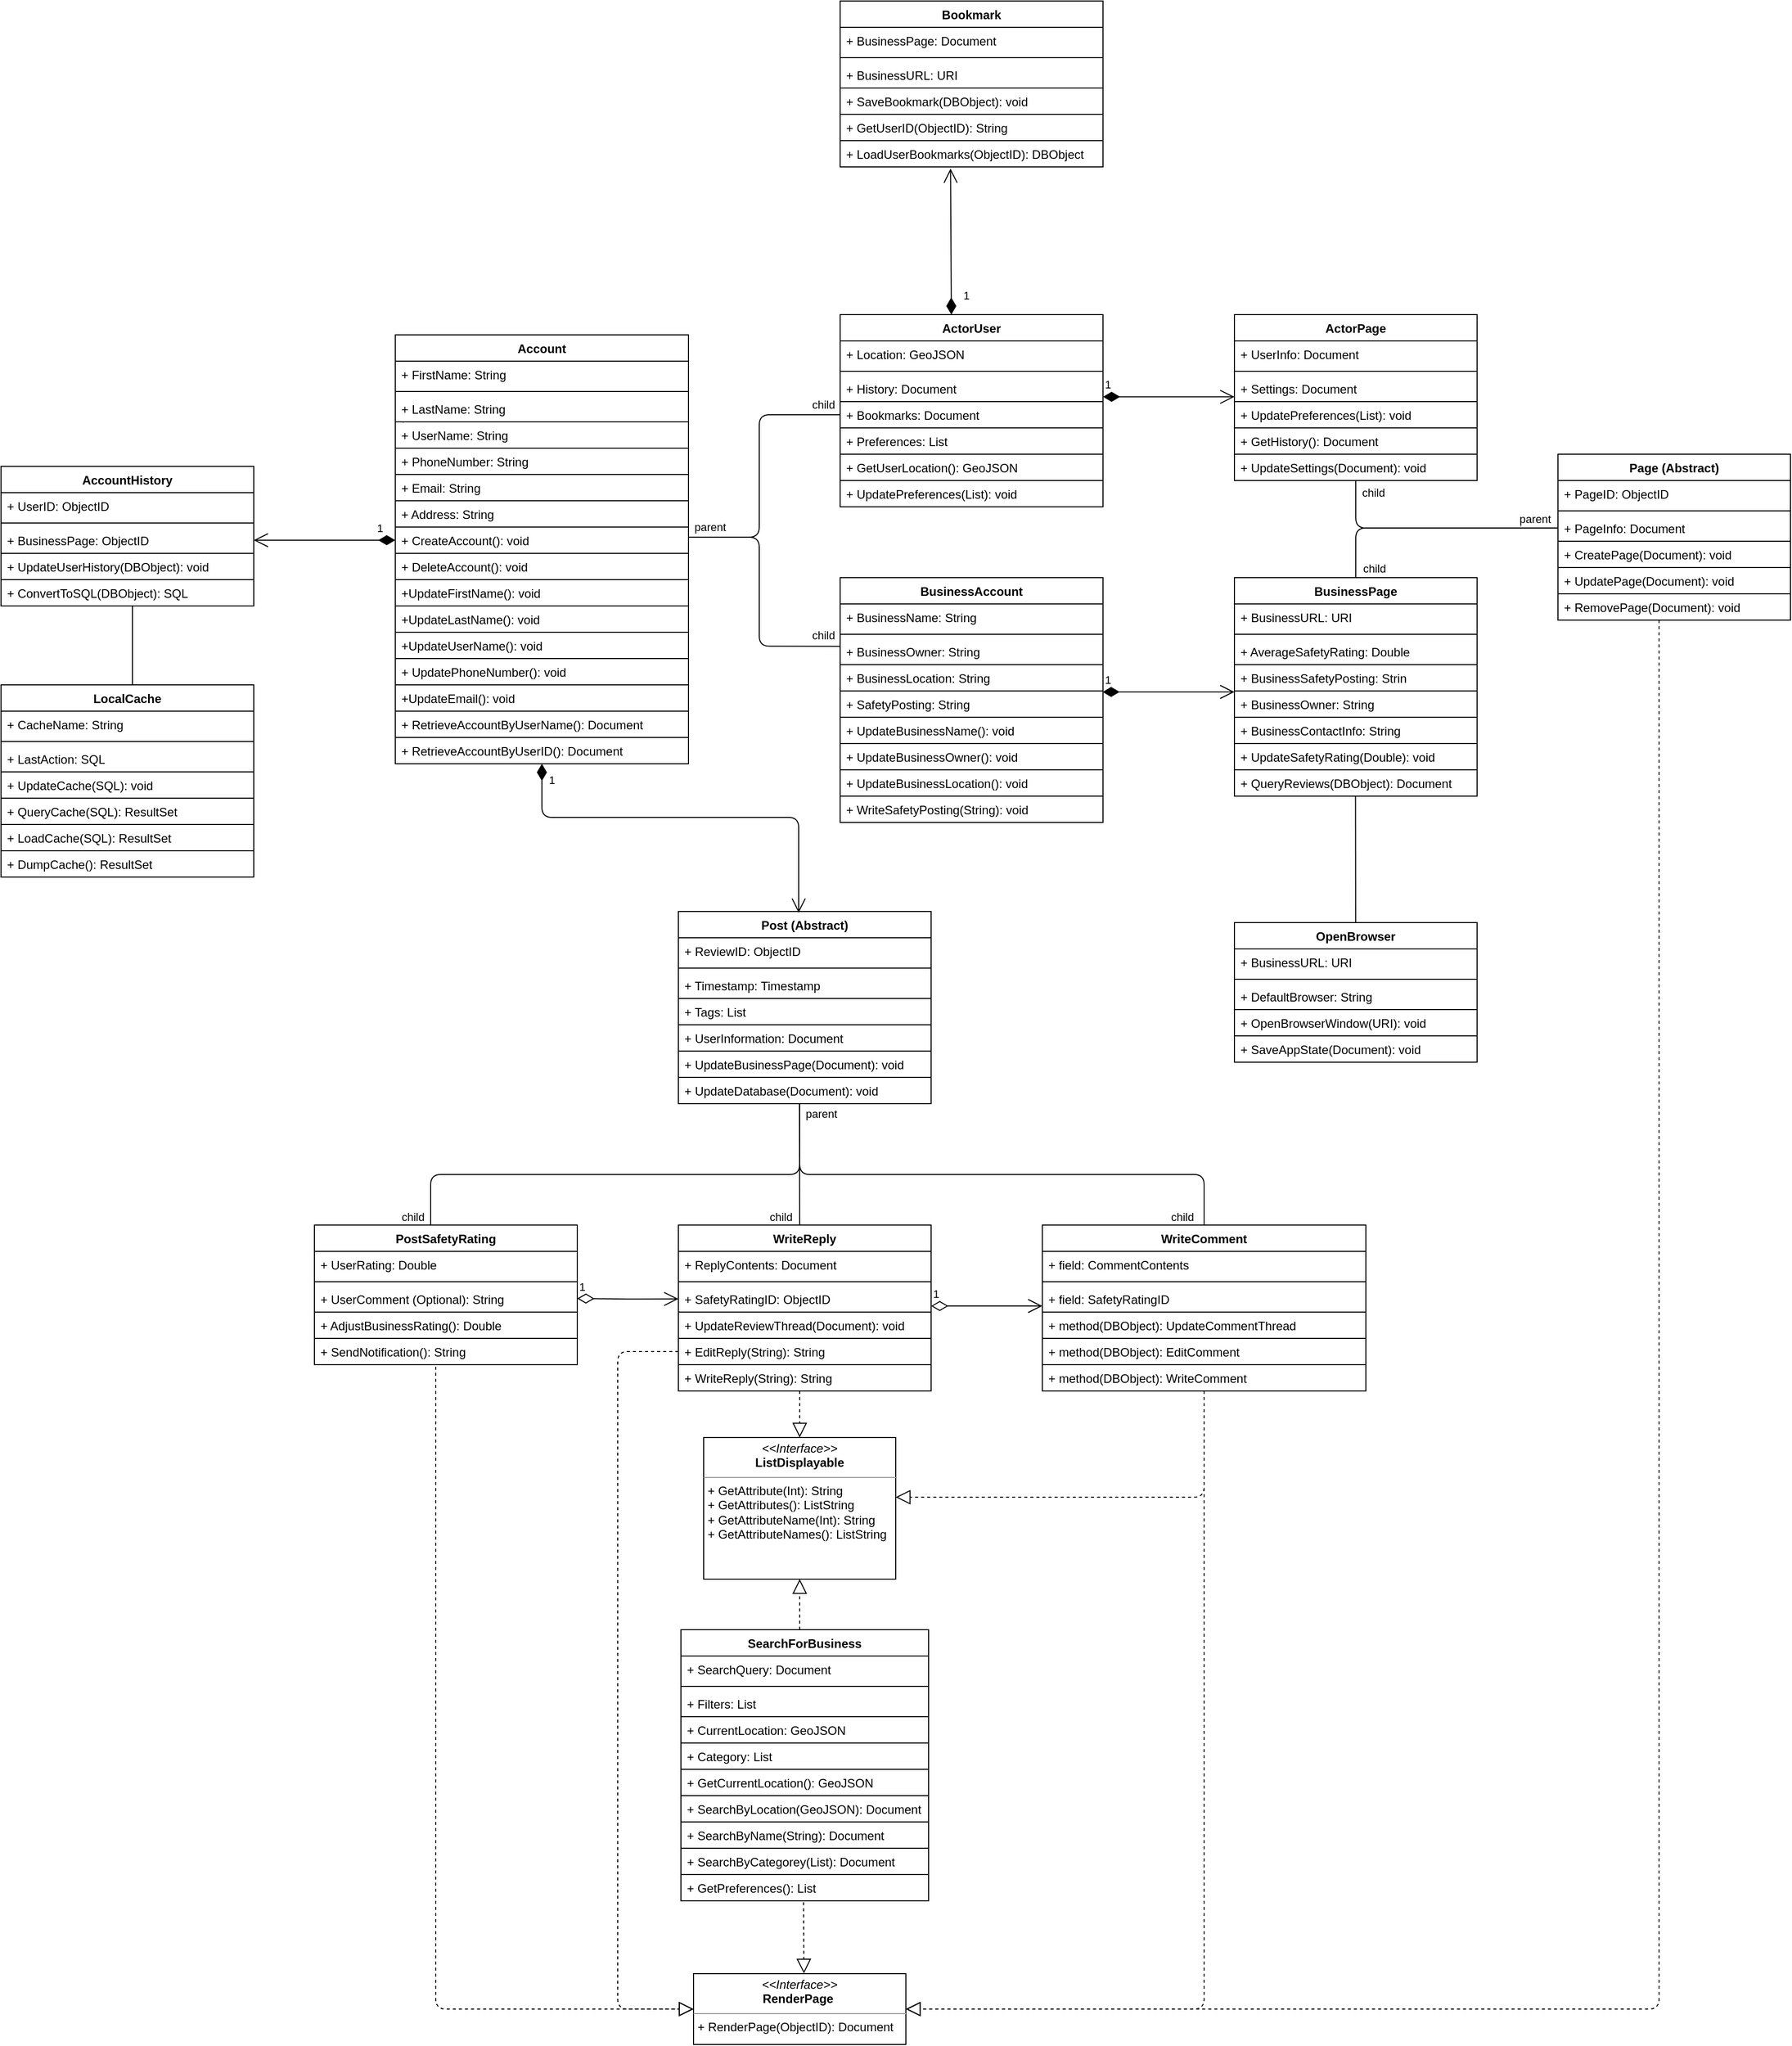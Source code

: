 <mxfile version="14.4.4" type="device"><diagram name="Page-1" id="e7e014a7-5840-1c2e-5031-d8a46d1fe8dd"><mxGraphModel dx="4671" dy="2614" grid="1" gridSize="10" guides="1" tooltips="1" connect="1" arrows="1" fold="1" page="1" pageScale="1" pageWidth="1169" pageHeight="826" background="#ffffff" math="0" shadow="0"><root><mxCell id="0"/><mxCell id="1" parent="0"/><mxCell id="IRbyzvM8bYSB6mKmTniF-1" value="Account" style="swimlane;fontStyle=1;align=center;verticalAlign=top;childLayout=stackLayout;horizontal=1;startSize=26;horizontalStack=0;resizeParent=1;resizeParentMax=0;resizeLast=0;collapsible=1;marginBottom=0;" vertex="1" parent="1"><mxGeometry x="680" y="559" width="290" height="424" as="geometry"/></mxCell><mxCell id="IRbyzvM8bYSB6mKmTniF-2" value="+ FirstName: String " style="text;strokeColor=none;fillColor=none;align=left;verticalAlign=top;spacingLeft=4;spacingRight=4;overflow=hidden;rotatable=0;points=[[0,0.5],[1,0.5]];portConstraint=eastwest;" vertex="1" parent="IRbyzvM8bYSB6mKmTniF-1"><mxGeometry y="26" width="290" height="26" as="geometry"/></mxCell><mxCell id="IRbyzvM8bYSB6mKmTniF-3" value="" style="line;strokeWidth=1;fillColor=none;align=left;verticalAlign=middle;spacingTop=-1;spacingLeft=3;spacingRight=3;rotatable=0;labelPosition=right;points=[];portConstraint=eastwest;" vertex="1" parent="IRbyzvM8bYSB6mKmTniF-1"><mxGeometry y="52" width="290" height="8" as="geometry"/></mxCell><mxCell id="IRbyzvM8bYSB6mKmTniF-4" value="+ LastName: String&#10;: " style="text;strokeColor=none;fillColor=none;align=left;verticalAlign=top;spacingLeft=4;spacingRight=4;overflow=hidden;rotatable=0;points=[[0,0.5],[1,0.5]];portConstraint=eastwest;" vertex="1" parent="IRbyzvM8bYSB6mKmTniF-1"><mxGeometry y="60" width="290" height="26" as="geometry"/></mxCell><mxCell id="IRbyzvM8bYSB6mKmTniF-5" value="+ UserName: String " style="text;align=left;verticalAlign=top;spacingLeft=4;spacingRight=4;overflow=hidden;rotatable=0;points=[[0,0.5],[1,0.5]];portConstraint=eastwest;strokeColor=#000000;" vertex="1" parent="IRbyzvM8bYSB6mKmTniF-1"><mxGeometry y="86" width="290" height="26" as="geometry"/></mxCell><mxCell id="IRbyzvM8bYSB6mKmTniF-6" value="+ PhoneNumber: String " style="text;fillColor=none;align=left;verticalAlign=top;spacingLeft=4;spacingRight=4;overflow=hidden;rotatable=0;points=[[0,0.5],[1,0.5]];portConstraint=eastwest;strokeColor=#000000;" vertex="1" parent="IRbyzvM8bYSB6mKmTniF-1"><mxGeometry y="112" width="290" height="26" as="geometry"/></mxCell><mxCell id="IRbyzvM8bYSB6mKmTniF-7" value="+ Email: String " style="text;fillColor=none;align=left;verticalAlign=top;spacingLeft=4;spacingRight=4;overflow=hidden;rotatable=0;points=[[0,0.5],[1,0.5]];portConstraint=eastwest;strokeColor=#000000;" vertex="1" parent="IRbyzvM8bYSB6mKmTniF-1"><mxGeometry y="138" width="290" height="26" as="geometry"/></mxCell><mxCell id="IRbyzvM8bYSB6mKmTniF-8" value="+ Address: String " style="text;align=left;verticalAlign=top;spacingLeft=4;spacingRight=4;overflow=hidden;rotatable=0;points=[[0,0.5],[1,0.5]];portConstraint=eastwest;strokeColor=#000000;" vertex="1" parent="IRbyzvM8bYSB6mKmTniF-1"><mxGeometry y="164" width="290" height="26" as="geometry"/></mxCell><mxCell id="IRbyzvM8bYSB6mKmTniF-9" value="+ CreateAccount(): void " style="text;fillColor=none;align=left;verticalAlign=top;spacingLeft=4;spacingRight=4;overflow=hidden;rotatable=0;points=[[0,0.5],[1,0.5]];portConstraint=eastwest;strokeColor=#000000;" vertex="1" parent="IRbyzvM8bYSB6mKmTniF-1"><mxGeometry y="190" width="290" height="26" as="geometry"/></mxCell><mxCell id="IRbyzvM8bYSB6mKmTniF-10" value="+ DeleteAccount(): void " style="text;fillColor=none;align=left;verticalAlign=top;spacingLeft=4;spacingRight=4;overflow=hidden;rotatable=0;points=[[0,0.5],[1,0.5]];portConstraint=eastwest;strokeColor=#000000;" vertex="1" parent="IRbyzvM8bYSB6mKmTniF-1"><mxGeometry y="216" width="290" height="26" as="geometry"/></mxCell><mxCell id="IRbyzvM8bYSB6mKmTniF-11" value="+UpdateFirstName(): void " style="text;fillColor=none;align=left;verticalAlign=top;spacingLeft=4;spacingRight=4;overflow=hidden;rotatable=0;points=[[0,0.5],[1,0.5]];portConstraint=eastwest;strokeColor=#000000;" vertex="1" parent="IRbyzvM8bYSB6mKmTniF-1"><mxGeometry y="242" width="290" height="26" as="geometry"/></mxCell><mxCell id="IRbyzvM8bYSB6mKmTniF-12" value="+UpdateLastName(): void " style="text;fillColor=none;align=left;verticalAlign=top;spacingLeft=4;spacingRight=4;overflow=hidden;rotatable=0;points=[[0,0.5],[1,0.5]];portConstraint=eastwest;strokeColor=#000000;" vertex="1" parent="IRbyzvM8bYSB6mKmTniF-1"><mxGeometry y="268" width="290" height="26" as="geometry"/></mxCell><mxCell id="IRbyzvM8bYSB6mKmTniF-13" value="+UpdateUserName(): void " style="text;fillColor=none;align=left;verticalAlign=top;spacingLeft=4;spacingRight=4;overflow=hidden;rotatable=0;points=[[0,0.5],[1,0.5]];portConstraint=eastwest;strokeColor=#000000;" vertex="1" parent="IRbyzvM8bYSB6mKmTniF-1"><mxGeometry y="294" width="290" height="26" as="geometry"/></mxCell><mxCell id="IRbyzvM8bYSB6mKmTniF-14" value="+ UpdatePhoneNumber(): void " style="text;fillColor=none;align=left;verticalAlign=top;spacingLeft=4;spacingRight=4;overflow=hidden;rotatable=0;points=[[0,0.5],[1,0.5]];portConstraint=eastwest;strokeColor=#000000;" vertex="1" parent="IRbyzvM8bYSB6mKmTniF-1"><mxGeometry y="320" width="290" height="26" as="geometry"/></mxCell><mxCell id="IRbyzvM8bYSB6mKmTniF-15" value="+UpdateEmail(): void " style="text;fillColor=none;align=left;verticalAlign=top;spacingLeft=4;spacingRight=4;overflow=hidden;rotatable=0;points=[[0,0.5],[1,0.5]];portConstraint=eastwest;strokeColor=#000000;" vertex="1" parent="IRbyzvM8bYSB6mKmTniF-1"><mxGeometry y="346" width="290" height="26" as="geometry"/></mxCell><mxCell id="IRbyzvM8bYSB6mKmTniF-16" value="+ RetrieveAccountByUserName(): Document " style="text;fillColor=none;align=left;verticalAlign=top;spacingLeft=4;spacingRight=4;overflow=hidden;rotatable=0;points=[[0,0.5],[1,0.5]];portConstraint=eastwest;strokeColor=#000000;" vertex="1" parent="IRbyzvM8bYSB6mKmTniF-1"><mxGeometry y="372" width="290" height="26" as="geometry"/></mxCell><mxCell id="IRbyzvM8bYSB6mKmTniF-17" value="+ RetrieveAccountByUserID(): Document" style="text;strokeColor=none;fillColor=none;align=left;verticalAlign=top;spacingLeft=4;spacingRight=4;overflow=hidden;rotatable=0;points=[[0,0.5],[1,0.5]];portConstraint=eastwest;" vertex="1" parent="IRbyzvM8bYSB6mKmTniF-1"><mxGeometry y="398" width="290" height="26" as="geometry"/></mxCell><mxCell id="IRbyzvM8bYSB6mKmTniF-18" value="ActorUser" style="swimlane;fontStyle=1;align=center;verticalAlign=top;childLayout=stackLayout;horizontal=1;startSize=26;horizontalStack=0;resizeParent=1;resizeParentMax=0;resizeLast=0;collapsible=1;marginBottom=0;strokeColor=#000000;" vertex="1" parent="1"><mxGeometry x="1120" y="539" width="260" height="190" as="geometry"/></mxCell><mxCell id="IRbyzvM8bYSB6mKmTniF-164" value="1" style="endArrow=open;html=1;endSize=12;startArrow=diamondThin;startSize=14;startFill=1;edgeStyle=orthogonalEdgeStyle;align=left;verticalAlign=bottom;entryX=0.42;entryY=1.062;entryDx=0;entryDy=0;entryPerimeter=0;" edge="1" parent="IRbyzvM8bYSB6mKmTniF-18" target="IRbyzvM8bYSB6mKmTniF-163"><mxGeometry x="-0.851" y="-11" relative="1" as="geometry"><mxPoint x="110" y="-5.684e-14" as="sourcePoint"/><mxPoint x="240.0" y="1.0" as="targetPoint"/><Array as="points"><mxPoint x="109"/></Array><mxPoint as="offset"/></mxGeometry></mxCell><mxCell id="IRbyzvM8bYSB6mKmTniF-19" value="+ Location: GeoJSON " style="text;strokeColor=none;fillColor=none;align=left;verticalAlign=top;spacingLeft=4;spacingRight=4;overflow=hidden;rotatable=0;points=[[0,0.5],[1,0.5]];portConstraint=eastwest;" vertex="1" parent="IRbyzvM8bYSB6mKmTniF-18"><mxGeometry y="26" width="260" height="26" as="geometry"/></mxCell><mxCell id="IRbyzvM8bYSB6mKmTniF-20" value="" style="line;strokeWidth=1;fillColor=none;align=left;verticalAlign=middle;spacingTop=-1;spacingLeft=3;spacingRight=3;rotatable=0;labelPosition=right;points=[];portConstraint=eastwest;" vertex="1" parent="IRbyzvM8bYSB6mKmTniF-18"><mxGeometry y="52" width="260" height="8" as="geometry"/></mxCell><mxCell id="IRbyzvM8bYSB6mKmTniF-21" value="+ History: Document " style="text;strokeColor=none;fillColor=none;align=left;verticalAlign=top;spacingLeft=4;spacingRight=4;overflow=hidden;rotatable=0;points=[[0,0.5],[1,0.5]];portConstraint=eastwest;" vertex="1" parent="IRbyzvM8bYSB6mKmTniF-18"><mxGeometry y="60" width="260" height="26" as="geometry"/></mxCell><mxCell id="IRbyzvM8bYSB6mKmTniF-22" value="+ Bookmarks: Document" style="text;fillColor=none;align=left;verticalAlign=top;spacingLeft=4;spacingRight=4;overflow=hidden;rotatable=0;points=[[0,0.5],[1,0.5]];portConstraint=eastwest;strokeColor=#000000;" vertex="1" parent="IRbyzvM8bYSB6mKmTniF-18"><mxGeometry y="86" width="260" height="26" as="geometry"/></mxCell><mxCell id="IRbyzvM8bYSB6mKmTniF-23" value="+ Preferences: List" style="text;fillColor=none;align=left;verticalAlign=top;spacingLeft=4;spacingRight=4;overflow=hidden;rotatable=0;points=[[0,0.5],[1,0.5]];portConstraint=eastwest;strokeColor=#000000;" vertex="1" parent="IRbyzvM8bYSB6mKmTniF-18"><mxGeometry y="112" width="260" height="26" as="geometry"/></mxCell><mxCell id="IRbyzvM8bYSB6mKmTniF-24" value="+ GetUserLocation(): GeoJSON " style="text;strokeColor=none;fillColor=none;align=left;verticalAlign=top;spacingLeft=4;spacingRight=4;overflow=hidden;rotatable=0;points=[[0,0.5],[1,0.5]];portConstraint=eastwest;" vertex="1" parent="IRbyzvM8bYSB6mKmTniF-18"><mxGeometry y="138" width="260" height="26" as="geometry"/></mxCell><mxCell id="IRbyzvM8bYSB6mKmTniF-25" value="+ UpdatePreferences(List): void " style="text;fillColor=none;align=left;verticalAlign=top;spacingLeft=4;spacingRight=4;overflow=hidden;rotatable=0;points=[[0,0.5],[1,0.5]];portConstraint=eastwest;strokeColor=#000000;" vertex="1" parent="IRbyzvM8bYSB6mKmTniF-18"><mxGeometry y="164" width="260" height="26" as="geometry"/></mxCell><mxCell id="IRbyzvM8bYSB6mKmTniF-26" value="BusinessAccount" style="swimlane;fontStyle=1;align=center;verticalAlign=top;childLayout=stackLayout;horizontal=1;startSize=26;horizontalStack=0;resizeParent=1;resizeParentMax=0;resizeLast=0;collapsible=1;marginBottom=0;strokeColor=#000000;" vertex="1" parent="1"><mxGeometry x="1120" y="799" width="260" height="242" as="geometry"/></mxCell><mxCell id="IRbyzvM8bYSB6mKmTniF-27" value="+ BusinessName: String " style="text;strokeColor=none;fillColor=none;align=left;verticalAlign=top;spacingLeft=4;spacingRight=4;overflow=hidden;rotatable=0;points=[[0,0.5],[1,0.5]];portConstraint=eastwest;" vertex="1" parent="IRbyzvM8bYSB6mKmTniF-26"><mxGeometry y="26" width="260" height="26" as="geometry"/></mxCell><mxCell id="IRbyzvM8bYSB6mKmTniF-28" value="" style="line;strokeWidth=1;fillColor=none;align=left;verticalAlign=middle;spacingTop=-1;spacingLeft=3;spacingRight=3;rotatable=0;labelPosition=right;points=[];portConstraint=eastwest;" vertex="1" parent="IRbyzvM8bYSB6mKmTniF-26"><mxGeometry y="52" width="260" height="8" as="geometry"/></mxCell><mxCell id="IRbyzvM8bYSB6mKmTniF-29" value="+ BusinessOwner: String" style="text;strokeColor=none;fillColor=none;align=left;verticalAlign=top;spacingLeft=4;spacingRight=4;overflow=hidden;rotatable=0;points=[[0,0.5],[1,0.5]];portConstraint=eastwest;" vertex="1" parent="IRbyzvM8bYSB6mKmTniF-26"><mxGeometry y="60" width="260" height="26" as="geometry"/></mxCell><mxCell id="IRbyzvM8bYSB6mKmTniF-30" value="+ BusinessLocation: String " style="text;fillColor=none;align=left;verticalAlign=top;spacingLeft=4;spacingRight=4;overflow=hidden;rotatable=0;points=[[0,0.5],[1,0.5]];portConstraint=eastwest;strokeColor=#000000;" vertex="1" parent="IRbyzvM8bYSB6mKmTniF-26"><mxGeometry y="86" width="260" height="26" as="geometry"/></mxCell><mxCell id="IRbyzvM8bYSB6mKmTniF-31" value="+ SafetyPosting: String " style="text;fillColor=none;align=left;verticalAlign=top;spacingLeft=4;spacingRight=4;overflow=hidden;rotatable=0;points=[[0,0.5],[1,0.5]];portConstraint=eastwest;strokeColor=#000000;" vertex="1" parent="IRbyzvM8bYSB6mKmTniF-26"><mxGeometry y="112" width="260" height="26" as="geometry"/></mxCell><mxCell id="IRbyzvM8bYSB6mKmTniF-32" value="+ UpdateBusinessName(): void " style="text;fillColor=none;align=left;verticalAlign=top;spacingLeft=4;spacingRight=4;overflow=hidden;rotatable=0;points=[[0,0.5],[1,0.5]];portConstraint=eastwest;strokeColor=#000000;" vertex="1" parent="IRbyzvM8bYSB6mKmTniF-26"><mxGeometry y="138" width="260" height="26" as="geometry"/></mxCell><mxCell id="IRbyzvM8bYSB6mKmTniF-33" value="+ UpdateBusinessOwner(): void " style="text;align=left;verticalAlign=top;spacingLeft=4;spacingRight=4;overflow=hidden;rotatable=0;points=[[0,0.5],[1,0.5]];portConstraint=eastwest;strokeColor=#000000;" vertex="1" parent="IRbyzvM8bYSB6mKmTniF-26"><mxGeometry y="164" width="260" height="26" as="geometry"/></mxCell><mxCell id="IRbyzvM8bYSB6mKmTniF-34" value="+ UpdateBusinessLocation(): void" style="text;strokeColor=none;fillColor=none;align=left;verticalAlign=top;spacingLeft=4;spacingRight=4;overflow=hidden;rotatable=0;points=[[0,0.5],[1,0.5]];portConstraint=eastwest;" vertex="1" parent="IRbyzvM8bYSB6mKmTniF-26"><mxGeometry y="190" width="260" height="26" as="geometry"/></mxCell><mxCell id="IRbyzvM8bYSB6mKmTniF-35" value="+ WriteSafetyPosting(String): void " style="text;fillColor=none;align=left;verticalAlign=top;spacingLeft=4;spacingRight=4;overflow=hidden;rotatable=0;points=[[0,0.5],[1,0.5]];portConstraint=eastwest;strokeColor=#000000;" vertex="1" parent="IRbyzvM8bYSB6mKmTniF-26"><mxGeometry y="216" width="260" height="26" as="geometry"/></mxCell><mxCell id="IRbyzvM8bYSB6mKmTniF-36" value="" style="endArrow=none;html=1;edgeStyle=orthogonalEdgeStyle;entryX=0;entryY=0.5;entryDx=0;entryDy=0;" edge="1" parent="1" target="IRbyzvM8bYSB6mKmTniF-22"><mxGeometry relative="1" as="geometry"><mxPoint x="970" y="759" as="sourcePoint"/><mxPoint x="1050" y="639" as="targetPoint"/><Array as="points"><mxPoint x="1040" y="759"/><mxPoint x="1040" y="638"/></Array></mxGeometry></mxCell><mxCell id="IRbyzvM8bYSB6mKmTniF-37" value="parent" style="edgeLabel;resizable=0;html=1;align=left;verticalAlign=bottom;" connectable="0" vertex="1" parent="IRbyzvM8bYSB6mKmTniF-36"><mxGeometry x="-1" relative="1" as="geometry"><mxPoint x="4" y="-2" as="offset"/></mxGeometry></mxCell><mxCell id="IRbyzvM8bYSB6mKmTniF-38" value="child" style="edgeLabel;resizable=0;html=1;align=right;verticalAlign=bottom;" connectable="0" vertex="1" parent="IRbyzvM8bYSB6mKmTniF-36"><mxGeometry x="1" relative="1" as="geometry"><mxPoint x="-5" y="-2" as="offset"/></mxGeometry></mxCell><mxCell id="IRbyzvM8bYSB6mKmTniF-39" value="" style="endArrow=none;html=1;edgeStyle=orthogonalEdgeStyle;entryX=0.002;entryY=0.301;entryDx=0;entryDy=0;entryPerimeter=0;" edge="1" parent="1" target="IRbyzvM8bYSB6mKmTniF-29"><mxGeometry relative="1" as="geometry"><mxPoint x="970" y="759" as="sourcePoint"/><mxPoint x="1120" y="659" as="targetPoint"/><Array as="points"><mxPoint x="970" y="759"/><mxPoint x="1040" y="759"/><mxPoint x="1040" y="867"/></Array></mxGeometry></mxCell><mxCell id="IRbyzvM8bYSB6mKmTniF-40" value="child" style="edgeLabel;resizable=0;html=1;align=right;verticalAlign=bottom;" connectable="0" vertex="1" parent="IRbyzvM8bYSB6mKmTniF-39"><mxGeometry x="1" relative="1" as="geometry"><mxPoint x="-5" y="-2" as="offset"/></mxGeometry></mxCell><mxCell id="IRbyzvM8bYSB6mKmTniF-41" value="Post (Abstract)" style="swimlane;fontStyle=1;align=center;verticalAlign=top;childLayout=stackLayout;horizontal=1;startSize=26;horizontalStack=0;resizeParent=1;resizeParentMax=0;resizeLast=0;collapsible=1;marginBottom=0;" vertex="1" parent="1"><mxGeometry x="960" y="1129" width="250" height="190" as="geometry"/></mxCell><mxCell id="IRbyzvM8bYSB6mKmTniF-42" value="+ ReviewID: ObjectID " style="text;strokeColor=none;fillColor=none;align=left;verticalAlign=top;spacingLeft=4;spacingRight=4;overflow=hidden;rotatable=0;points=[[0,0.5],[1,0.5]];portConstraint=eastwest;" vertex="1" parent="IRbyzvM8bYSB6mKmTniF-41"><mxGeometry y="26" width="250" height="26" as="geometry"/></mxCell><mxCell id="IRbyzvM8bYSB6mKmTniF-43" value="" style="line;strokeWidth=1;fillColor=none;align=left;verticalAlign=middle;spacingTop=-1;spacingLeft=3;spacingRight=3;rotatable=0;labelPosition=right;points=[];portConstraint=eastwest;" vertex="1" parent="IRbyzvM8bYSB6mKmTniF-41"><mxGeometry y="52" width="250" height="8" as="geometry"/></mxCell><mxCell id="IRbyzvM8bYSB6mKmTniF-46" value="+ Timestamp: Timestamp " style="text;strokeColor=none;fillColor=none;align=left;verticalAlign=top;spacingLeft=4;spacingRight=4;overflow=hidden;rotatable=0;points=[[0,0.5],[1,0.5]];portConstraint=eastwest;" vertex="1" parent="IRbyzvM8bYSB6mKmTniF-41"><mxGeometry y="60" width="250" height="26" as="geometry"/></mxCell><mxCell id="IRbyzvM8bYSB6mKmTniF-45" value="+ Tags: List " style="text;fillColor=none;align=left;verticalAlign=top;spacingLeft=4;spacingRight=4;overflow=hidden;rotatable=0;points=[[0,0.5],[1,0.5]];portConstraint=eastwest;strokeColor=#000000;" vertex="1" parent="IRbyzvM8bYSB6mKmTniF-41"><mxGeometry y="86" width="250" height="26" as="geometry"/></mxCell><mxCell id="IRbyzvM8bYSB6mKmTniF-61" value="+ UserInformation: Document" style="text;fillColor=none;align=left;verticalAlign=top;spacingLeft=4;spacingRight=4;overflow=hidden;rotatable=0;points=[[0,0.5],[1,0.5]];portConstraint=eastwest;strokeColor=#000000;" vertex="1" parent="IRbyzvM8bYSB6mKmTniF-41"><mxGeometry y="112" width="250" height="26" as="geometry"/></mxCell><mxCell id="IRbyzvM8bYSB6mKmTniF-44" value="+ UpdateBusinessPage(Document): void " style="text;strokeColor=none;fillColor=none;align=left;verticalAlign=top;spacingLeft=4;spacingRight=4;overflow=hidden;rotatable=0;points=[[0,0.5],[1,0.5]];portConstraint=eastwest;" vertex="1" parent="IRbyzvM8bYSB6mKmTniF-41"><mxGeometry y="138" width="250" height="26" as="geometry"/></mxCell><mxCell id="IRbyzvM8bYSB6mKmTniF-47" value="+ UpdateDatabase(Document): void " style="text;fillColor=none;align=left;verticalAlign=top;spacingLeft=4;spacingRight=4;overflow=hidden;rotatable=0;points=[[0,0.5],[1,0.5]];portConstraint=eastwest;strokeColor=#000000;" vertex="1" parent="IRbyzvM8bYSB6mKmTniF-41"><mxGeometry y="164" width="250" height="26" as="geometry"/></mxCell><mxCell id="IRbyzvM8bYSB6mKmTniF-48" value="PostSafetyRating" style="swimlane;fontStyle=1;align=center;verticalAlign=top;childLayout=stackLayout;horizontal=1;startSize=26;horizontalStack=0;resizeParent=1;resizeParentMax=0;resizeLast=0;collapsible=1;marginBottom=0;strokeColor=#000000;" vertex="1" parent="1"><mxGeometry x="600" y="1439" width="260" height="138" as="geometry"/></mxCell><mxCell id="IRbyzvM8bYSB6mKmTniF-49" value="+ UserRating: Double " style="text;strokeColor=none;fillColor=none;align=left;verticalAlign=top;spacingLeft=4;spacingRight=4;overflow=hidden;rotatable=0;points=[[0,0.5],[1,0.5]];portConstraint=eastwest;" vertex="1" parent="IRbyzvM8bYSB6mKmTniF-48"><mxGeometry y="26" width="260" height="26" as="geometry"/></mxCell><mxCell id="IRbyzvM8bYSB6mKmTniF-50" value="" style="line;strokeWidth=1;fillColor=none;align=left;verticalAlign=middle;spacingTop=-1;spacingLeft=3;spacingRight=3;rotatable=0;labelPosition=right;points=[];portConstraint=eastwest;" vertex="1" parent="IRbyzvM8bYSB6mKmTniF-48"><mxGeometry y="52" width="260" height="8" as="geometry"/></mxCell><mxCell id="IRbyzvM8bYSB6mKmTniF-60" value="+ UserComment (Optional): String" style="text;strokeColor=none;fillColor=none;align=left;verticalAlign=top;spacingLeft=4;spacingRight=4;overflow=hidden;rotatable=0;points=[[0,0.5],[1,0.5]];portConstraint=eastwest;" vertex="1" parent="IRbyzvM8bYSB6mKmTniF-48"><mxGeometry y="60" width="260" height="26" as="geometry"/></mxCell><mxCell id="IRbyzvM8bYSB6mKmTniF-51" value="+ AdjustBusinessRating(): Double " style="text;fillColor=none;align=left;verticalAlign=top;spacingLeft=4;spacingRight=4;overflow=hidden;rotatable=0;points=[[0,0.5],[1,0.5]];portConstraint=eastwest;strokeColor=#000000;" vertex="1" parent="IRbyzvM8bYSB6mKmTniF-48"><mxGeometry y="86" width="260" height="26" as="geometry"/></mxCell><mxCell id="IRbyzvM8bYSB6mKmTniF-62" value="+ SendNotification(): String" style="text;fillColor=none;align=left;verticalAlign=top;spacingLeft=4;spacingRight=4;overflow=hidden;rotatable=0;points=[[0,0.5],[1,0.5]];portConstraint=eastwest;strokeColor=#000000;" vertex="1" parent="IRbyzvM8bYSB6mKmTniF-48"><mxGeometry y="112" width="260" height="26" as="geometry"/></mxCell><mxCell id="IRbyzvM8bYSB6mKmTniF-52" value="WriteReply" style="swimlane;fontStyle=1;align=center;verticalAlign=top;childLayout=stackLayout;horizontal=1;startSize=26;horizontalStack=0;resizeParent=1;resizeParentMax=0;resizeLast=0;collapsible=1;marginBottom=0;strokeColor=#000000;" vertex="1" parent="1"><mxGeometry x="960" y="1439" width="250" height="164" as="geometry"/></mxCell><mxCell id="IRbyzvM8bYSB6mKmTniF-53" value="+ ReplyContents: Document " style="text;strokeColor=none;fillColor=none;align=left;verticalAlign=top;spacingLeft=4;spacingRight=4;overflow=hidden;rotatable=0;points=[[0,0.5],[1,0.5]];portConstraint=eastwest;" vertex="1" parent="IRbyzvM8bYSB6mKmTniF-52"><mxGeometry y="26" width="250" height="26" as="geometry"/></mxCell><mxCell id="IRbyzvM8bYSB6mKmTniF-54" value="" style="line;strokeWidth=1;fillColor=none;align=left;verticalAlign=middle;spacingTop=-1;spacingLeft=3;spacingRight=3;rotatable=0;labelPosition=right;points=[];portConstraint=eastwest;" vertex="1" parent="IRbyzvM8bYSB6mKmTniF-52"><mxGeometry y="52" width="250" height="8" as="geometry"/></mxCell><mxCell id="IRbyzvM8bYSB6mKmTniF-79" value="1" style="endArrow=open;html=1;endSize=12;startArrow=diamondThin;startSize=14;startFill=0;edgeStyle=orthogonalEdgeStyle;align=left;verticalAlign=bottom;entryX=0;entryY=0.5;entryDx=0;entryDy=0;" edge="1" parent="IRbyzvM8bYSB6mKmTniF-52" target="IRbyzvM8bYSB6mKmTniF-63"><mxGeometry x="-1" y="3" relative="1" as="geometry"><mxPoint x="-100" y="72.58" as="sourcePoint"/><mxPoint x="60" y="72.58" as="targetPoint"/></mxGeometry></mxCell><mxCell id="IRbyzvM8bYSB6mKmTniF-63" value="+ SafetyRatingID: ObjectID" style="text;strokeColor=none;fillColor=none;align=left;verticalAlign=top;spacingLeft=4;spacingRight=4;overflow=hidden;rotatable=0;points=[[0,0.5],[1,0.5]];portConstraint=eastwest;" vertex="1" parent="IRbyzvM8bYSB6mKmTniF-52"><mxGeometry y="60" width="250" height="26" as="geometry"/></mxCell><mxCell id="IRbyzvM8bYSB6mKmTniF-55" value="+ UpdateReviewThread(Document): void " style="text;fillColor=none;align=left;verticalAlign=top;spacingLeft=4;spacingRight=4;overflow=hidden;rotatable=0;points=[[0,0.5],[1,0.5]];portConstraint=eastwest;strokeColor=#000000;" vertex="1" parent="IRbyzvM8bYSB6mKmTniF-52"><mxGeometry y="86" width="250" height="26" as="geometry"/></mxCell><mxCell id="IRbyzvM8bYSB6mKmTniF-64" value="+ EditReply(String): String" style="text;fillColor=none;align=left;verticalAlign=top;spacingLeft=4;spacingRight=4;overflow=hidden;rotatable=0;points=[[0,0.5],[1,0.5]];portConstraint=eastwest;strokeColor=#000000;" vertex="1" parent="IRbyzvM8bYSB6mKmTniF-52"><mxGeometry y="112" width="250" height="26" as="geometry"/></mxCell><mxCell id="IRbyzvM8bYSB6mKmTniF-65" value="+ WriteReply(String): String" style="text;fillColor=none;align=left;verticalAlign=top;spacingLeft=4;spacingRight=4;overflow=hidden;rotatable=0;points=[[0,0.5],[1,0.5]];portConstraint=eastwest;strokeColor=#000000;" vertex="1" parent="IRbyzvM8bYSB6mKmTniF-52"><mxGeometry y="138" width="250" height="26" as="geometry"/></mxCell><mxCell id="IRbyzvM8bYSB6mKmTniF-56" value="WriteComment" style="swimlane;fontStyle=1;align=center;verticalAlign=top;childLayout=stackLayout;horizontal=1;startSize=26;horizontalStack=0;resizeParent=1;resizeParentMax=0;resizeLast=0;collapsible=1;marginBottom=0;strokeColor=#000000;" vertex="1" parent="1"><mxGeometry x="1320" y="1439" width="320" height="164" as="geometry"/></mxCell><mxCell id="IRbyzvM8bYSB6mKmTniF-57" value="+ field: CommentContents" style="text;strokeColor=none;fillColor=none;align=left;verticalAlign=top;spacingLeft=4;spacingRight=4;overflow=hidden;rotatable=0;points=[[0,0.5],[1,0.5]];portConstraint=eastwest;" vertex="1" parent="IRbyzvM8bYSB6mKmTniF-56"><mxGeometry y="26" width="320" height="26" as="geometry"/></mxCell><mxCell id="IRbyzvM8bYSB6mKmTniF-58" value="" style="line;strokeWidth=1;fillColor=none;align=left;verticalAlign=middle;spacingTop=-1;spacingLeft=3;spacingRight=3;rotatable=0;labelPosition=right;points=[];portConstraint=eastwest;" vertex="1" parent="IRbyzvM8bYSB6mKmTniF-56"><mxGeometry y="52" width="320" height="8" as="geometry"/></mxCell><mxCell id="IRbyzvM8bYSB6mKmTniF-66" value="+ field: SafetyRatingID" style="text;strokeColor=none;fillColor=none;align=left;verticalAlign=top;spacingLeft=4;spacingRight=4;overflow=hidden;rotatable=0;points=[[0,0.5],[1,0.5]];portConstraint=eastwest;" vertex="1" parent="IRbyzvM8bYSB6mKmTniF-56"><mxGeometry y="60" width="320" height="26" as="geometry"/></mxCell><mxCell id="IRbyzvM8bYSB6mKmTniF-59" value="+ method(DBObject): UpdateCommentThread" style="text;fillColor=none;align=left;verticalAlign=top;spacingLeft=4;spacingRight=4;overflow=hidden;rotatable=0;points=[[0,0.5],[1,0.5]];portConstraint=eastwest;strokeColor=#000000;" vertex="1" parent="IRbyzvM8bYSB6mKmTniF-56"><mxGeometry y="86" width="320" height="26" as="geometry"/></mxCell><mxCell id="IRbyzvM8bYSB6mKmTniF-67" value="+ method(DBObject): EditComment" style="text;fillColor=none;align=left;verticalAlign=top;spacingLeft=4;spacingRight=4;overflow=hidden;rotatable=0;points=[[0,0.5],[1,0.5]];portConstraint=eastwest;strokeColor=#000000;" vertex="1" parent="IRbyzvM8bYSB6mKmTniF-56"><mxGeometry y="112" width="320" height="26" as="geometry"/></mxCell><mxCell id="IRbyzvM8bYSB6mKmTniF-68" value="+ method(DBObject): WriteComment" style="text;fillColor=none;align=left;verticalAlign=top;spacingLeft=4;spacingRight=4;overflow=hidden;rotatable=0;points=[[0,0.5],[1,0.5]];portConstraint=eastwest;strokeColor=#000000;" vertex="1" parent="IRbyzvM8bYSB6mKmTniF-56"><mxGeometry y="138" width="320" height="26" as="geometry"/></mxCell><mxCell id="IRbyzvM8bYSB6mKmTniF-96" value="" style="endArrow=block;dashed=1;endFill=0;endSize=12;html=1;edgeStyle=orthogonalEdgeStyle;" edge="1" parent="IRbyzvM8bYSB6mKmTniF-56" target="IRbyzvM8bYSB6mKmTniF-142"><mxGeometry width="160" relative="1" as="geometry"><mxPoint x="160" y="164" as="sourcePoint"/><mxPoint x="-179.78" y="269.05" as="targetPoint"/><Array as="points"><mxPoint x="160" y="269"/></Array></mxGeometry></mxCell><mxCell id="IRbyzvM8bYSB6mKmTniF-69" value="" style="endArrow=none;html=1;entryX=0.48;entryY=0.003;entryDx=0;entryDy=0;entryPerimeter=0;exitX=0.479;exitY=0.984;exitDx=0;exitDy=0;exitPerimeter=0;" edge="1" parent="1" source="IRbyzvM8bYSB6mKmTniF-47" target="IRbyzvM8bYSB6mKmTniF-52"><mxGeometry relative="1" as="geometry"><mxPoint x="1076" y="1320" as="sourcePoint"/><mxPoint x="1240" y="1379" as="targetPoint"/></mxGeometry></mxCell><mxCell id="IRbyzvM8bYSB6mKmTniF-70" value="parent" style="edgeLabel;resizable=0;html=1;align=left;verticalAlign=bottom;" connectable="0" vertex="1" parent="IRbyzvM8bYSB6mKmTniF-69"><mxGeometry x="-1" relative="1" as="geometry"><mxPoint x="4" y="19" as="offset"/></mxGeometry></mxCell><mxCell id="IRbyzvM8bYSB6mKmTniF-71" value="child" style="edgeLabel;resizable=0;html=1;align=right;verticalAlign=bottom;" connectable="0" vertex="1" parent="IRbyzvM8bYSB6mKmTniF-69"><mxGeometry x="1" relative="1" as="geometry"><mxPoint x="-6.25" as="offset"/></mxGeometry></mxCell><mxCell id="IRbyzvM8bYSB6mKmTniF-72" value="" style="endArrow=none;html=1;edgeStyle=orthogonalEdgeStyle;" edge="1" parent="1"><mxGeometry relative="1" as="geometry"><mxPoint x="1080" y="1319" as="sourcePoint"/><mxPoint x="715" y="1439" as="targetPoint"/><Array as="points"><mxPoint x="1080" y="1389"/><mxPoint x="715" y="1389"/></Array></mxGeometry></mxCell><mxCell id="IRbyzvM8bYSB6mKmTniF-74" value="child" style="edgeLabel;resizable=0;html=1;align=right;verticalAlign=bottom;" connectable="0" vertex="1" parent="IRbyzvM8bYSB6mKmTniF-72"><mxGeometry x="1" relative="1" as="geometry"><mxPoint x="-5.44" as="offset"/></mxGeometry></mxCell><mxCell id="IRbyzvM8bYSB6mKmTniF-75" value="" style="endArrow=none;html=1;edgeStyle=orthogonalEdgeStyle;entryX=0.5;entryY=0;entryDx=0;entryDy=0;" edge="1" parent="1" target="IRbyzvM8bYSB6mKmTniF-56"><mxGeometry relative="1" as="geometry"><mxPoint x="1080" y="1319" as="sourcePoint"/><mxPoint x="1310" y="1389" as="targetPoint"/><Array as="points"><mxPoint x="1080" y="1389"/><mxPoint x="1480" y="1389"/></Array></mxGeometry></mxCell><mxCell id="IRbyzvM8bYSB6mKmTniF-77" value="child" style="edgeLabel;resizable=0;html=1;align=right;verticalAlign=bottom;" connectable="0" vertex="1" parent="IRbyzvM8bYSB6mKmTniF-75"><mxGeometry x="1" relative="1" as="geometry"><mxPoint x="-10" as="offset"/></mxGeometry></mxCell><mxCell id="IRbyzvM8bYSB6mKmTniF-78" value="1" style="endArrow=open;html=1;endSize=12;startArrow=diamondThin;startSize=14;startFill=1;edgeStyle=orthogonalEdgeStyle;align=left;verticalAlign=bottom;entryX=0.476;entryY=0.007;entryDx=0;entryDy=0;entryPerimeter=0;" edge="1" parent="1" source="IRbyzvM8bYSB6mKmTniF-17" target="IRbyzvM8bYSB6mKmTniF-41"><mxGeometry x="-0.876" y="5" relative="1" as="geometry"><mxPoint x="790" y="1089" as="sourcePoint"/><mxPoint x="950" y="1089" as="targetPoint"/><Array as="points"><mxPoint x="825" y="1036"/><mxPoint x="1079" y="1036"/></Array><mxPoint as="offset"/></mxGeometry></mxCell><mxCell id="IRbyzvM8bYSB6mKmTniF-81" value="1" style="endArrow=open;html=1;endSize=12;startArrow=diamondThin;startSize=14;startFill=0;edgeStyle=orthogonalEdgeStyle;align=left;verticalAlign=bottom;" edge="1" parent="1"><mxGeometry x="-1" y="3" relative="1" as="geometry"><mxPoint x="1210" y="1519" as="sourcePoint"/><mxPoint x="1320" y="1519" as="targetPoint"/></mxGeometry></mxCell><mxCell id="IRbyzvM8bYSB6mKmTniF-82" value="SearchForBusiness" style="swimlane;fontStyle=1;align=center;verticalAlign=top;childLayout=stackLayout;horizontal=1;startSize=26;horizontalStack=0;resizeParent=1;resizeParentMax=0;resizeLast=0;collapsible=1;marginBottom=0;strokeColor=#000000;" vertex="1" parent="1"><mxGeometry x="962.5" y="1839" width="245" height="268" as="geometry"/></mxCell><mxCell id="IRbyzvM8bYSB6mKmTniF-147" value="" style="endArrow=block;dashed=1;endFill=0;endSize=12;html=1;entryX=0.5;entryY=1;entryDx=0;entryDy=0;" edge="1" parent="IRbyzvM8bYSB6mKmTniF-82" target="IRbyzvM8bYSB6mKmTniF-142"><mxGeometry width="160" relative="1" as="geometry"><mxPoint x="117.5" as="sourcePoint"/><mxPoint x="277.5" as="targetPoint"/></mxGeometry></mxCell><mxCell id="IRbyzvM8bYSB6mKmTniF-83" value="+ SearchQuery: Document " style="text;strokeColor=none;fillColor=none;align=left;verticalAlign=top;spacingLeft=4;spacingRight=4;overflow=hidden;rotatable=0;points=[[0,0.5],[1,0.5]];portConstraint=eastwest;" vertex="1" parent="IRbyzvM8bYSB6mKmTniF-82"><mxGeometry y="26" width="245" height="26" as="geometry"/></mxCell><mxCell id="IRbyzvM8bYSB6mKmTniF-84" value="" style="line;strokeWidth=1;fillColor=none;align=left;verticalAlign=middle;spacingTop=-1;spacingLeft=3;spacingRight=3;rotatable=0;labelPosition=right;points=[];portConstraint=eastwest;" vertex="1" parent="IRbyzvM8bYSB6mKmTniF-82"><mxGeometry y="52" width="245" height="8" as="geometry"/></mxCell><mxCell id="IRbyzvM8bYSB6mKmTniF-86" value="+ Filters: List" style="text;strokeColor=none;fillColor=none;align=left;verticalAlign=top;spacingLeft=4;spacingRight=4;overflow=hidden;rotatable=0;points=[[0,0.5],[1,0.5]];portConstraint=eastwest;" vertex="1" parent="IRbyzvM8bYSB6mKmTniF-82"><mxGeometry y="60" width="245" height="26" as="geometry"/></mxCell><mxCell id="IRbyzvM8bYSB6mKmTniF-87" value="+ CurrentLocation: GeoJSON " style="text;fillColor=none;align=left;verticalAlign=top;spacingLeft=4;spacingRight=4;overflow=hidden;rotatable=0;points=[[0,0.5],[1,0.5]];portConstraint=eastwest;strokeColor=#000000;" vertex="1" parent="IRbyzvM8bYSB6mKmTniF-82"><mxGeometry y="86" width="245" height="26" as="geometry"/></mxCell><mxCell id="IRbyzvM8bYSB6mKmTniF-88" value="+ Category: List" style="text;strokeColor=none;fillColor=none;align=left;verticalAlign=top;spacingLeft=4;spacingRight=4;overflow=hidden;rotatable=0;points=[[0,0.5],[1,0.5]];portConstraint=eastwest;" vertex="1" parent="IRbyzvM8bYSB6mKmTniF-82"><mxGeometry y="112" width="245" height="26" as="geometry"/></mxCell><mxCell id="IRbyzvM8bYSB6mKmTniF-85" value="+ GetCurrentLocation(): GeoJSON&#10; " style="text;fillColor=none;align=left;verticalAlign=top;spacingLeft=4;spacingRight=4;overflow=hidden;rotatable=0;points=[[0,0.5],[1,0.5]];portConstraint=eastwest;strokeColor=#000000;" vertex="1" parent="IRbyzvM8bYSB6mKmTniF-82"><mxGeometry y="138" width="245" height="26" as="geometry"/></mxCell><mxCell id="IRbyzvM8bYSB6mKmTniF-89" value="+ SearchByLocation(GeoJSON): Document " style="text;fillColor=none;align=left;verticalAlign=top;spacingLeft=4;spacingRight=4;overflow=hidden;rotatable=0;points=[[0,0.5],[1,0.5]];portConstraint=eastwest;strokeColor=#000000;" vertex="1" parent="IRbyzvM8bYSB6mKmTniF-82"><mxGeometry y="164" width="245" height="26" as="geometry"/></mxCell><mxCell id="IRbyzvM8bYSB6mKmTniF-90" value="+ SearchByName(String): Document" style="text;fillColor=none;align=left;verticalAlign=top;spacingLeft=4;spacingRight=4;overflow=hidden;rotatable=0;points=[[0,0.5],[1,0.5]];portConstraint=eastwest;strokeColor=#000000;" vertex="1" parent="IRbyzvM8bYSB6mKmTniF-82"><mxGeometry y="190" width="245" height="26" as="geometry"/></mxCell><mxCell id="IRbyzvM8bYSB6mKmTniF-91" value="+ SearchByCategorey(List): Document" style="text;fillColor=none;align=left;verticalAlign=top;spacingLeft=4;spacingRight=4;overflow=hidden;rotatable=0;points=[[0,0.5],[1,0.5]];portConstraint=eastwest;strokeColor=#000000;" vertex="1" parent="IRbyzvM8bYSB6mKmTniF-82"><mxGeometry y="216" width="245" height="26" as="geometry"/></mxCell><mxCell id="IRbyzvM8bYSB6mKmTniF-92" value="+ GetPreferences(): List " style="text;fillColor=none;align=left;verticalAlign=top;spacingLeft=4;spacingRight=4;overflow=hidden;rotatable=0;points=[[0,0.5],[1,0.5]];portConstraint=eastwest;strokeColor=#000000;" vertex="1" parent="IRbyzvM8bYSB6mKmTniF-82"><mxGeometry y="242" width="245" height="26" as="geometry"/></mxCell><mxCell id="IRbyzvM8bYSB6mKmTniF-95" value="" style="endArrow=block;dashed=1;endFill=0;endSize=12;html=1;entryX=0.5;entryY=0;entryDx=0;entryDy=0;" edge="1" parent="1" target="IRbyzvM8bYSB6mKmTniF-142"><mxGeometry width="160" relative="1" as="geometry"><mxPoint x="1080" y="1603" as="sourcePoint"/><mxPoint x="1080.05" y="1689" as="targetPoint"/></mxGeometry></mxCell><mxCell id="IRbyzvM8bYSB6mKmTniF-98" value="BusinessPage" style="swimlane;fontStyle=1;align=center;verticalAlign=top;childLayout=stackLayout;horizontal=1;startSize=26;horizontalStack=0;resizeParent=1;resizeParentMax=0;resizeLast=0;collapsible=1;marginBottom=0;strokeColor=#000000;" vertex="1" parent="1"><mxGeometry x="1510" y="799" width="240" height="216" as="geometry"/></mxCell><mxCell id="IRbyzvM8bYSB6mKmTniF-99" value="+ BusinessURL: URI " style="text;strokeColor=none;fillColor=none;align=left;verticalAlign=top;spacingLeft=4;spacingRight=4;overflow=hidden;rotatable=0;points=[[0,0.5],[1,0.5]];portConstraint=eastwest;" vertex="1" parent="IRbyzvM8bYSB6mKmTniF-98"><mxGeometry y="26" width="240" height="26" as="geometry"/></mxCell><mxCell id="IRbyzvM8bYSB6mKmTniF-100" value="" style="line;strokeWidth=1;fillColor=none;align=left;verticalAlign=middle;spacingTop=-1;spacingLeft=3;spacingRight=3;rotatable=0;labelPosition=right;points=[];portConstraint=eastwest;" vertex="1" parent="IRbyzvM8bYSB6mKmTniF-98"><mxGeometry y="52" width="240" height="8" as="geometry"/></mxCell><mxCell id="IRbyzvM8bYSB6mKmTniF-102" value="+ AverageSafetyRating: Double " style="text;strokeColor=none;fillColor=none;align=left;verticalAlign=top;spacingLeft=4;spacingRight=4;overflow=hidden;rotatable=0;points=[[0,0.5],[1,0.5]];portConstraint=eastwest;" vertex="1" parent="IRbyzvM8bYSB6mKmTniF-98"><mxGeometry y="60" width="240" height="26" as="geometry"/></mxCell><mxCell id="IRbyzvM8bYSB6mKmTniF-103" value="+ BusinessSafetyPosting: Strin" style="text;fillColor=none;align=left;verticalAlign=top;spacingLeft=4;spacingRight=4;overflow=hidden;rotatable=0;points=[[0,0.5],[1,0.5]];portConstraint=eastwest;strokeColor=#000000;" vertex="1" parent="IRbyzvM8bYSB6mKmTniF-98"><mxGeometry y="86" width="240" height="26" as="geometry"/></mxCell><mxCell id="IRbyzvM8bYSB6mKmTniF-104" value="+ BusinessOwner: String " style="text;fillColor=none;align=left;verticalAlign=top;spacingLeft=4;spacingRight=4;overflow=hidden;rotatable=0;points=[[0,0.5],[1,0.5]];portConstraint=eastwest;strokeColor=#000000;" vertex="1" parent="IRbyzvM8bYSB6mKmTniF-98"><mxGeometry y="112" width="240" height="26" as="geometry"/></mxCell><mxCell id="IRbyzvM8bYSB6mKmTniF-105" value="+ BusinessContactInfo: String " style="text;fillColor=none;align=left;verticalAlign=top;spacingLeft=4;spacingRight=4;overflow=hidden;rotatable=0;points=[[0,0.5],[1,0.5]];portConstraint=eastwest;strokeColor=#000000;" vertex="1" parent="IRbyzvM8bYSB6mKmTniF-98"><mxGeometry y="138" width="240" height="26" as="geometry"/></mxCell><mxCell id="IRbyzvM8bYSB6mKmTniF-101" value="+ UpdateSafetyRating(Double): void " style="text;fillColor=none;align=left;verticalAlign=top;spacingLeft=4;spacingRight=4;overflow=hidden;rotatable=0;points=[[0,0.5],[1,0.5]];portConstraint=eastwest;strokeColor=#000000;" vertex="1" parent="IRbyzvM8bYSB6mKmTniF-98"><mxGeometry y="164" width="240" height="26" as="geometry"/></mxCell><mxCell id="IRbyzvM8bYSB6mKmTniF-106" value="+ QueryReviews(DBObject): Document " style="text;fillColor=none;align=left;verticalAlign=top;spacingLeft=4;spacingRight=4;overflow=hidden;rotatable=0;points=[[0,0.5],[1,0.5]];portConstraint=eastwest;strokeColor=#000000;" vertex="1" parent="IRbyzvM8bYSB6mKmTniF-98"><mxGeometry y="190" width="240" height="26" as="geometry"/></mxCell><mxCell id="IRbyzvM8bYSB6mKmTniF-107" value="ActorPage" style="swimlane;fontStyle=1;align=center;verticalAlign=top;childLayout=stackLayout;horizontal=1;startSize=26;horizontalStack=0;resizeParent=1;resizeParentMax=0;resizeLast=0;collapsible=1;marginBottom=0;strokeColor=#000000;" vertex="1" parent="1"><mxGeometry x="1510" y="539" width="240" height="164" as="geometry"/></mxCell><mxCell id="IRbyzvM8bYSB6mKmTniF-108" value="+ UserInfo: Document" style="text;strokeColor=none;fillColor=none;align=left;verticalAlign=top;spacingLeft=4;spacingRight=4;overflow=hidden;rotatable=0;points=[[0,0.5],[1,0.5]];portConstraint=eastwest;" vertex="1" parent="IRbyzvM8bYSB6mKmTniF-107"><mxGeometry y="26" width="240" height="26" as="geometry"/></mxCell><mxCell id="IRbyzvM8bYSB6mKmTniF-109" value="" style="line;strokeWidth=1;fillColor=none;align=left;verticalAlign=middle;spacingTop=-1;spacingLeft=3;spacingRight=3;rotatable=0;labelPosition=right;points=[];portConstraint=eastwest;" vertex="1" parent="IRbyzvM8bYSB6mKmTniF-107"><mxGeometry y="52" width="240" height="8" as="geometry"/></mxCell><mxCell id="IRbyzvM8bYSB6mKmTniF-111" value="+ Settings: Document " style="text;strokeColor=none;fillColor=none;align=left;verticalAlign=top;spacingLeft=4;spacingRight=4;overflow=hidden;rotatable=0;points=[[0,0.5],[1,0.5]];portConstraint=eastwest;" vertex="1" parent="IRbyzvM8bYSB6mKmTniF-107"><mxGeometry y="60" width="240" height="26" as="geometry"/></mxCell><mxCell id="IRbyzvM8bYSB6mKmTniF-110" value="+ UpdatePreferences(List): void " style="text;fillColor=none;align=left;verticalAlign=top;spacingLeft=4;spacingRight=4;overflow=hidden;rotatable=0;points=[[0,0.5],[1,0.5]];portConstraint=eastwest;strokeColor=#000000;" vertex="1" parent="IRbyzvM8bYSB6mKmTniF-107"><mxGeometry y="86" width="240" height="26" as="geometry"/></mxCell><mxCell id="IRbyzvM8bYSB6mKmTniF-112" value="+ GetHistory(): Document " style="text;fillColor=none;align=left;verticalAlign=top;spacingLeft=4;spacingRight=4;overflow=hidden;rotatable=0;points=[[0,0.5],[1,0.5]];portConstraint=eastwest;strokeColor=#000000;" vertex="1" parent="IRbyzvM8bYSB6mKmTniF-107"><mxGeometry y="112" width="240" height="26" as="geometry"/></mxCell><mxCell id="IRbyzvM8bYSB6mKmTniF-113" value="+ UpdateSettings(Document): void " style="text;strokeColor=none;fillColor=none;align=left;verticalAlign=top;spacingLeft=4;spacingRight=4;overflow=hidden;rotatable=0;points=[[0,0.5],[1,0.5]];portConstraint=eastwest;" vertex="1" parent="IRbyzvM8bYSB6mKmTniF-107"><mxGeometry y="138" width="240" height="26" as="geometry"/></mxCell><mxCell id="IRbyzvM8bYSB6mKmTniF-114" value="Page (Abstract)" style="swimlane;fontStyle=1;align=center;verticalAlign=top;childLayout=stackLayout;horizontal=1;startSize=26;horizontalStack=0;resizeParent=1;resizeParentMax=0;resizeLast=0;collapsible=1;marginBottom=0;strokeColor=#000000;" vertex="1" parent="1"><mxGeometry x="1830" y="677" width="230" height="164" as="geometry"/></mxCell><mxCell id="IRbyzvM8bYSB6mKmTniF-115" value="+ PageID: ObjectID" style="text;strokeColor=none;fillColor=none;align=left;verticalAlign=top;spacingLeft=4;spacingRight=4;overflow=hidden;rotatable=0;points=[[0,0.5],[1,0.5]];portConstraint=eastwest;" vertex="1" parent="IRbyzvM8bYSB6mKmTniF-114"><mxGeometry y="26" width="230" height="26" as="geometry"/></mxCell><mxCell id="IRbyzvM8bYSB6mKmTniF-116" value="" style="line;strokeWidth=1;fillColor=none;align=left;verticalAlign=middle;spacingTop=-1;spacingLeft=3;spacingRight=3;rotatable=0;labelPosition=right;points=[];portConstraint=eastwest;" vertex="1" parent="IRbyzvM8bYSB6mKmTniF-114"><mxGeometry y="52" width="230" height="8" as="geometry"/></mxCell><mxCell id="IRbyzvM8bYSB6mKmTniF-118" value="+ PageInfo: Document " style="text;strokeColor=none;fillColor=none;align=left;verticalAlign=top;spacingLeft=4;spacingRight=4;overflow=hidden;rotatable=0;points=[[0,0.5],[1,0.5]];portConstraint=eastwest;" vertex="1" parent="IRbyzvM8bYSB6mKmTniF-114"><mxGeometry y="60" width="230" height="26" as="geometry"/></mxCell><mxCell id="IRbyzvM8bYSB6mKmTniF-117" value="+ CreatePage(Document): void " style="text;fillColor=none;align=left;verticalAlign=top;spacingLeft=4;spacingRight=4;overflow=hidden;rotatable=0;points=[[0,0.5],[1,0.5]];portConstraint=eastwest;strokeColor=#000000;" vertex="1" parent="IRbyzvM8bYSB6mKmTniF-114"><mxGeometry y="86" width="230" height="26" as="geometry"/></mxCell><mxCell id="IRbyzvM8bYSB6mKmTniF-119" value="+ UpdatePage(Document): void" style="text;fillColor=none;align=left;verticalAlign=top;spacingLeft=4;spacingRight=4;overflow=hidden;rotatable=0;points=[[0,0.5],[1,0.5]];portConstraint=eastwest;strokeColor=#000000;" vertex="1" parent="IRbyzvM8bYSB6mKmTniF-114"><mxGeometry y="112" width="230" height="26" as="geometry"/></mxCell><mxCell id="IRbyzvM8bYSB6mKmTniF-120" value="+ RemovePage(Document): void" style="text;fillColor=none;align=left;verticalAlign=top;spacingLeft=4;spacingRight=4;overflow=hidden;rotatable=0;points=[[0,0.5],[1,0.5]];portConstraint=eastwest;strokeColor=#000000;" vertex="1" parent="IRbyzvM8bYSB6mKmTniF-114"><mxGeometry y="138" width="230" height="26" as="geometry"/></mxCell><mxCell id="IRbyzvM8bYSB6mKmTniF-121" value="" style="endArrow=none;html=1;edgeStyle=orthogonalEdgeStyle;exitX=0;exitY=0.5;exitDx=0;exitDy=0;entryX=0.5;entryY=1.004;entryDx=0;entryDy=0;entryPerimeter=0;" edge="1" parent="1" source="IRbyzvM8bYSB6mKmTniF-118" target="IRbyzvM8bYSB6mKmTniF-113"><mxGeometry relative="1" as="geometry"><mxPoint x="1570" y="749" as="sourcePoint"/><mxPoint x="1620" y="699" as="targetPoint"/><Array as="points"><mxPoint x="1630" y="750"/></Array></mxGeometry></mxCell><mxCell id="IRbyzvM8bYSB6mKmTniF-122" value="parent" style="edgeLabel;resizable=0;html=1;align=left;verticalAlign=bottom;" connectable="0" vertex="1" parent="IRbyzvM8bYSB6mKmTniF-121"><mxGeometry x="-1" relative="1" as="geometry"><mxPoint x="-40" as="offset"/></mxGeometry></mxCell><mxCell id="IRbyzvM8bYSB6mKmTniF-123" value="child" style="edgeLabel;resizable=0;html=1;align=right;verticalAlign=bottom;" connectable="0" vertex="1" parent="IRbyzvM8bYSB6mKmTniF-121"><mxGeometry x="1" relative="1" as="geometry"><mxPoint x="29.6" y="20.11" as="offset"/></mxGeometry></mxCell><mxCell id="IRbyzvM8bYSB6mKmTniF-130" value="child" style="edgeLabel;resizable=0;html=1;align=right;verticalAlign=bottom;" connectable="0" vertex="1" parent="IRbyzvM8bYSB6mKmTniF-121"><mxGeometry x="1" relative="1" as="geometry"><mxPoint x="30" y="95.89" as="offset"/></mxGeometry></mxCell><mxCell id="IRbyzvM8bYSB6mKmTniF-124" value="" style="endArrow=none;html=1;edgeStyle=orthogonalEdgeStyle;exitX=0;exitY=0.5;exitDx=0;exitDy=0;entryX=0.5;entryY=0;entryDx=0;entryDy=0;" edge="1" parent="1" target="IRbyzvM8bYSB6mKmTniF-98"><mxGeometry relative="1" as="geometry"><mxPoint x="1830" y="749.9" as="sourcePoint"/><mxPoint x="1630" y="703.004" as="targetPoint"/><Array as="points"><mxPoint x="1630" y="750"/></Array></mxGeometry></mxCell><mxCell id="IRbyzvM8bYSB6mKmTniF-125" value="parent" style="edgeLabel;resizable=0;html=1;align=left;verticalAlign=bottom;" connectable="0" vertex="1" parent="IRbyzvM8bYSB6mKmTniF-124"><mxGeometry x="-1" relative="1" as="geometry"><mxPoint x="-40" as="offset"/></mxGeometry></mxCell><mxCell id="IRbyzvM8bYSB6mKmTniF-131" value="1" style="endArrow=open;html=1;endSize=12;startArrow=diamondThin;startSize=14;startFill=1;edgeStyle=orthogonalEdgeStyle;align=left;verticalAlign=bottom;" edge="1" parent="1"><mxGeometry x="-1" y="3" relative="1" as="geometry"><mxPoint x="1379.555" y="912" as="sourcePoint"/><mxPoint x="1510" y="912" as="targetPoint"/><Array as="points"><mxPoint x="1430" y="912"/><mxPoint x="1430" y="912"/></Array></mxGeometry></mxCell><mxCell id="IRbyzvM8bYSB6mKmTniF-132" value="1" style="endArrow=open;html=1;endSize=12;startArrow=diamondThin;startSize=14;startFill=1;edgeStyle=orthogonalEdgeStyle;align=left;verticalAlign=bottom;" edge="1" parent="1"><mxGeometry x="-1" y="3" relative="1" as="geometry"><mxPoint x="1380" y="620.29" as="sourcePoint"/><mxPoint x="1510" y="621.29" as="targetPoint"/><Array as="points"><mxPoint x="1510" y="620.29"/></Array></mxGeometry></mxCell><mxCell id="IRbyzvM8bYSB6mKmTniF-134" value="OpenBrowser" style="swimlane;fontStyle=1;align=center;verticalAlign=top;childLayout=stackLayout;horizontal=1;startSize=26;horizontalStack=0;resizeParent=1;resizeParentMax=0;resizeLast=0;collapsible=1;marginBottom=0;strokeColor=#000000;" vertex="1" parent="1"><mxGeometry x="1510" y="1140" width="240" height="138" as="geometry"/></mxCell><mxCell id="IRbyzvM8bYSB6mKmTniF-135" value="+ BusinessURL: URI" style="text;strokeColor=none;fillColor=none;align=left;verticalAlign=top;spacingLeft=4;spacingRight=4;overflow=hidden;rotatable=0;points=[[0,0.5],[1,0.5]];portConstraint=eastwest;" vertex="1" parent="IRbyzvM8bYSB6mKmTniF-134"><mxGeometry y="26" width="240" height="26" as="geometry"/></mxCell><mxCell id="IRbyzvM8bYSB6mKmTniF-136" value="" style="line;strokeWidth=1;fillColor=none;align=left;verticalAlign=middle;spacingTop=-1;spacingLeft=3;spacingRight=3;rotatable=0;labelPosition=right;points=[];portConstraint=eastwest;" vertex="1" parent="IRbyzvM8bYSB6mKmTniF-134"><mxGeometry y="52" width="240" height="8" as="geometry"/></mxCell><mxCell id="IRbyzvM8bYSB6mKmTniF-138" value="+ DefaultBrowser: String " style="text;strokeColor=none;fillColor=none;align=left;verticalAlign=top;spacingLeft=4;spacingRight=4;overflow=hidden;rotatable=0;points=[[0,0.5],[1,0.5]];portConstraint=eastwest;" vertex="1" parent="IRbyzvM8bYSB6mKmTniF-134"><mxGeometry y="60" width="240" height="26" as="geometry"/></mxCell><mxCell id="IRbyzvM8bYSB6mKmTniF-137" value="+ OpenBrowserWindow(URI): void" style="text;fillColor=none;align=left;verticalAlign=top;spacingLeft=4;spacingRight=4;overflow=hidden;rotatable=0;points=[[0,0.5],[1,0.5]];portConstraint=eastwest;strokeColor=#000000;" vertex="1" parent="IRbyzvM8bYSB6mKmTniF-134"><mxGeometry y="86" width="240" height="26" as="geometry"/></mxCell><mxCell id="IRbyzvM8bYSB6mKmTniF-139" value="+ SaveAppState(Document): void " style="text;fillColor=none;align=left;verticalAlign=top;spacingLeft=4;spacingRight=4;overflow=hidden;rotatable=0;points=[[0,0.5],[1,0.5]];portConstraint=eastwest;strokeColor=#000000;" vertex="1" parent="IRbyzvM8bYSB6mKmTniF-134"><mxGeometry y="112" width="240" height="26" as="geometry"/></mxCell><mxCell id="IRbyzvM8bYSB6mKmTniF-140" value="" style="endArrow=none;html=1;entryX=0.499;entryY=0.992;entryDx=0;entryDy=0;entryPerimeter=0;" edge="1" parent="1" source="IRbyzvM8bYSB6mKmTniF-134" target="IRbyzvM8bYSB6mKmTniF-106"><mxGeometry width="50" height="50" relative="1" as="geometry"><mxPoint x="1632" y="1139" as="sourcePoint"/><mxPoint x="1660" y="1059" as="targetPoint"/></mxGeometry></mxCell><mxCell id="IRbyzvM8bYSB6mKmTniF-142" value="&lt;p style=&quot;margin: 0px ; margin-top: 4px ; text-align: center&quot;&gt;&lt;i&gt;&amp;lt;&amp;lt;Interface&amp;gt;&amp;gt;&lt;/i&gt;&lt;br&gt;&lt;b&gt;ListDisplayable&lt;/b&gt;&lt;/p&gt;&lt;hr size=&quot;1&quot;&gt;&lt;p style=&quot;margin: 0px ; margin-left: 4px&quot;&gt;&lt;/p&gt;&lt;p style=&quot;margin: 0px ; margin-left: 4px&quot;&gt;+ GetAttribute(Int): String&lt;br&gt;+ GetAttributes(): ListString&lt;/p&gt;&lt;p style=&quot;margin: 0px ; margin-left: 4px&quot;&gt;+ GetAttributeName(Int): String&lt;br&gt;&lt;/p&gt;&lt;p style=&quot;margin: 0px ; margin-left: 4px&quot;&gt;+ GetAttributeNames(): ListString&lt;br&gt;&lt;/p&gt;" style="verticalAlign=top;align=left;overflow=fill;fontSize=12;fontFamily=Helvetica;html=1;strokeColor=#000000;" vertex="1" parent="1"><mxGeometry x="985" y="1649" width="190" height="140" as="geometry"/></mxCell><mxCell id="IRbyzvM8bYSB6mKmTniF-148" value="&lt;p style=&quot;margin: 0px ; margin-top: 4px ; text-align: center&quot;&gt;&lt;i&gt;&amp;lt;&amp;lt;Interface&amp;gt;&amp;gt;&lt;/i&gt;&lt;br&gt;&lt;b&gt;RenderPage&amp;nbsp;&lt;/b&gt;&lt;/p&gt;&lt;hr size=&quot;1&quot;&gt;&lt;p style=&quot;margin: 0px ; margin-left: 4px&quot;&gt;+ RenderPage(ObjectID): Document&lt;br&gt;&lt;/p&gt;" style="verticalAlign=top;align=left;overflow=fill;fontSize=12;fontFamily=Helvetica;html=1;strokeColor=#000000;" vertex="1" parent="1"><mxGeometry x="975" y="2179" width="210" height="70" as="geometry"/></mxCell><mxCell id="IRbyzvM8bYSB6mKmTniF-151" value="" style="endArrow=block;dashed=1;endFill=0;endSize=12;html=1;exitX=0.495;exitY=1.053;exitDx=0;exitDy=0;exitPerimeter=0;entryX=0.52;entryY=-0.003;entryDx=0;entryDy=0;entryPerimeter=0;" edge="1" parent="1" source="IRbyzvM8bYSB6mKmTniF-92" target="IRbyzvM8bYSB6mKmTniF-148"><mxGeometry width="160" relative="1" as="geometry"><mxPoint x="1080" y="2119" as="sourcePoint"/><mxPoint x="1240" y="2119" as="targetPoint"/></mxGeometry></mxCell><mxCell id="IRbyzvM8bYSB6mKmTniF-152" value="" style="endArrow=block;dashed=1;endFill=0;endSize=12;html=1;edgeStyle=orthogonalEdgeStyle;entryX=0;entryY=0.5;entryDx=0;entryDy=0;" edge="1" parent="1" target="IRbyzvM8bYSB6mKmTniF-148"><mxGeometry width="160" relative="1" as="geometry"><mxPoint x="720" y="1579" as="sourcePoint"/><mxPoint x="720" y="2229" as="targetPoint"/><Array as="points"><mxPoint x="720" y="2214"/></Array></mxGeometry></mxCell><mxCell id="IRbyzvM8bYSB6mKmTniF-153" value="" style="endArrow=block;dashed=1;endFill=0;endSize=12;html=1;exitX=0;exitY=0.5;exitDx=0;exitDy=0;edgeStyle=orthogonalEdgeStyle;entryX=0;entryY=0.5;entryDx=0;entryDy=0;" edge="1" parent="1" source="IRbyzvM8bYSB6mKmTniF-64" target="IRbyzvM8bYSB6mKmTniF-148"><mxGeometry width="160" relative="1" as="geometry"><mxPoint x="830" y="1729" as="sourcePoint"/><mxPoint x="890" y="2219" as="targetPoint"/><Array as="points"><mxPoint x="900" y="1564"/><mxPoint x="900" y="2214"/></Array></mxGeometry></mxCell><mxCell id="IRbyzvM8bYSB6mKmTniF-155" value="" style="endArrow=block;dashed=1;endFill=0;endSize=12;html=1;edgeStyle=orthogonalEdgeStyle;entryX=1;entryY=0.5;entryDx=0;entryDy=0;" edge="1" parent="1" target="IRbyzvM8bYSB6mKmTniF-148"><mxGeometry width="160" relative="1" as="geometry"><mxPoint x="1480" y="1609" as="sourcePoint"/><mxPoint x="1480" y="2239" as="targetPoint"/><Array as="points"><mxPoint x="1480" y="2214"/></Array></mxGeometry></mxCell><mxCell id="IRbyzvM8bYSB6mKmTniF-156" value="" style="endArrow=block;dashed=1;endFill=0;endSize=12;html=1;edgeStyle=orthogonalEdgeStyle;entryX=1;entryY=0.5;entryDx=0;entryDy=0;" edge="1" parent="1" target="IRbyzvM8bYSB6mKmTniF-148"><mxGeometry width="160" relative="1" as="geometry"><mxPoint x="1930" y="841" as="sourcePoint"/><mxPoint x="1930" y="2229" as="targetPoint"/><Array as="points"><mxPoint x="1930" y="2214"/></Array></mxGeometry></mxCell><mxCell id="IRbyzvM8bYSB6mKmTniF-157" value="Bookmark" style="swimlane;fontStyle=1;align=center;verticalAlign=top;childLayout=stackLayout;horizontal=1;startSize=26;horizontalStack=0;resizeParent=1;resizeParentMax=0;resizeLast=0;collapsible=1;marginBottom=0;strokeColor=#000000;" vertex="1" parent="1"><mxGeometry x="1120" y="229" width="260" height="164" as="geometry"/></mxCell><mxCell id="IRbyzvM8bYSB6mKmTniF-158" value="+ BusinessPage: Document" style="text;strokeColor=none;fillColor=none;align=left;verticalAlign=top;spacingLeft=4;spacingRight=4;overflow=hidden;rotatable=0;points=[[0,0.5],[1,0.5]];portConstraint=eastwest;" vertex="1" parent="IRbyzvM8bYSB6mKmTniF-157"><mxGeometry y="26" width="260" height="26" as="geometry"/></mxCell><mxCell id="IRbyzvM8bYSB6mKmTniF-159" value="" style="line;strokeWidth=1;fillColor=none;align=left;verticalAlign=middle;spacingTop=-1;spacingLeft=3;spacingRight=3;rotatable=0;labelPosition=right;points=[];portConstraint=eastwest;" vertex="1" parent="IRbyzvM8bYSB6mKmTniF-157"><mxGeometry y="52" width="260" height="8" as="geometry"/></mxCell><mxCell id="IRbyzvM8bYSB6mKmTniF-161" value="+ BusinessURL: URI" style="text;strokeColor=none;fillColor=none;align=left;verticalAlign=top;spacingLeft=4;spacingRight=4;overflow=hidden;rotatable=0;points=[[0,0.5],[1,0.5]];portConstraint=eastwest;" vertex="1" parent="IRbyzvM8bYSB6mKmTniF-157"><mxGeometry y="60" width="260" height="26" as="geometry"/></mxCell><mxCell id="IRbyzvM8bYSB6mKmTniF-160" value="+ SaveBookmark(DBObject): void" style="text;fillColor=none;align=left;verticalAlign=top;spacingLeft=4;spacingRight=4;overflow=hidden;rotatable=0;points=[[0,0.5],[1,0.5]];portConstraint=eastwest;strokeColor=#000000;" vertex="1" parent="IRbyzvM8bYSB6mKmTniF-157"><mxGeometry y="86" width="260" height="26" as="geometry"/></mxCell><mxCell id="IRbyzvM8bYSB6mKmTniF-162" value="+ GetUserID(ObjectID): String" style="text;fillColor=none;align=left;verticalAlign=top;spacingLeft=4;spacingRight=4;overflow=hidden;rotatable=0;points=[[0,0.5],[1,0.5]];portConstraint=eastwest;strokeColor=#000000;" vertex="1" parent="IRbyzvM8bYSB6mKmTniF-157"><mxGeometry y="112" width="260" height="26" as="geometry"/></mxCell><mxCell id="IRbyzvM8bYSB6mKmTniF-163" value="+ LoadUserBookmarks(ObjectID): DBObject" style="text;fillColor=none;align=left;verticalAlign=top;spacingLeft=4;spacingRight=4;overflow=hidden;rotatable=0;points=[[0,0.5],[1,0.5]];portConstraint=eastwest;strokeColor=#000000;" vertex="1" parent="IRbyzvM8bYSB6mKmTniF-157"><mxGeometry y="138" width="260" height="26" as="geometry"/></mxCell><mxCell id="IRbyzvM8bYSB6mKmTniF-165" value="AccountHistory" style="swimlane;fontStyle=1;align=center;verticalAlign=top;childLayout=stackLayout;horizontal=1;startSize=26;horizontalStack=0;resizeParent=1;resizeParentMax=0;resizeLast=0;collapsible=1;marginBottom=0;strokeColor=#000000;" vertex="1" parent="1"><mxGeometry x="290" y="689" width="250" height="138" as="geometry"/></mxCell><mxCell id="IRbyzvM8bYSB6mKmTniF-166" value="+ UserID: ObjectID" style="text;strokeColor=none;fillColor=none;align=left;verticalAlign=top;spacingLeft=4;spacingRight=4;overflow=hidden;rotatable=0;points=[[0,0.5],[1,0.5]];portConstraint=eastwest;" vertex="1" parent="IRbyzvM8bYSB6mKmTniF-165"><mxGeometry y="26" width="250" height="26" as="geometry"/></mxCell><mxCell id="IRbyzvM8bYSB6mKmTniF-167" value="" style="line;strokeWidth=1;fillColor=none;align=left;verticalAlign=middle;spacingTop=-1;spacingLeft=3;spacingRight=3;rotatable=0;labelPosition=right;points=[];portConstraint=eastwest;" vertex="1" parent="IRbyzvM8bYSB6mKmTniF-165"><mxGeometry y="52" width="250" height="8" as="geometry"/></mxCell><mxCell id="IRbyzvM8bYSB6mKmTniF-169" value="+ BusinessPage: ObjectID" style="text;strokeColor=none;fillColor=none;align=left;verticalAlign=top;spacingLeft=4;spacingRight=4;overflow=hidden;rotatable=0;points=[[0,0.5],[1,0.5]];portConstraint=eastwest;" vertex="1" parent="IRbyzvM8bYSB6mKmTniF-165"><mxGeometry y="60" width="250" height="26" as="geometry"/></mxCell><mxCell id="IRbyzvM8bYSB6mKmTniF-168" value="+ UpdateUserHistory(DBObject): void" style="text;fillColor=none;align=left;verticalAlign=top;spacingLeft=4;spacingRight=4;overflow=hidden;rotatable=0;points=[[0,0.5],[1,0.5]];portConstraint=eastwest;strokeColor=#000000;" vertex="1" parent="IRbyzvM8bYSB6mKmTniF-165"><mxGeometry y="86" width="250" height="26" as="geometry"/></mxCell><mxCell id="IRbyzvM8bYSB6mKmTniF-170" value="+ ConvertToSQL(DBObject): SQL" style="text;fillColor=none;align=left;verticalAlign=top;spacingLeft=4;spacingRight=4;overflow=hidden;rotatable=0;points=[[0,0.5],[1,0.5]];portConstraint=eastwest;strokeColor=#000000;" vertex="1" parent="IRbyzvM8bYSB6mKmTniF-165"><mxGeometry y="112" width="250" height="26" as="geometry"/></mxCell><mxCell id="IRbyzvM8bYSB6mKmTniF-171" value="LocalCache" style="swimlane;fontStyle=1;align=center;verticalAlign=top;childLayout=stackLayout;horizontal=1;startSize=26;horizontalStack=0;resizeParent=1;resizeParentMax=0;resizeLast=0;collapsible=1;marginBottom=0;strokeColor=#000000;" vertex="1" parent="1"><mxGeometry x="290" y="905" width="250" height="190" as="geometry"/></mxCell><mxCell id="IRbyzvM8bYSB6mKmTniF-172" value="+ CacheName: String" style="text;strokeColor=none;fillColor=none;align=left;verticalAlign=top;spacingLeft=4;spacingRight=4;overflow=hidden;rotatable=0;points=[[0,0.5],[1,0.5]];portConstraint=eastwest;" vertex="1" parent="IRbyzvM8bYSB6mKmTniF-171"><mxGeometry y="26" width="250" height="26" as="geometry"/></mxCell><mxCell id="IRbyzvM8bYSB6mKmTniF-173" value="" style="line;strokeWidth=1;fillColor=none;align=left;verticalAlign=middle;spacingTop=-1;spacingLeft=3;spacingRight=3;rotatable=0;labelPosition=right;points=[];portConstraint=eastwest;" vertex="1" parent="IRbyzvM8bYSB6mKmTniF-171"><mxGeometry y="52" width="250" height="8" as="geometry"/></mxCell><mxCell id="IRbyzvM8bYSB6mKmTniF-175" value="+ LastAction: SQL" style="text;strokeColor=none;fillColor=none;align=left;verticalAlign=top;spacingLeft=4;spacingRight=4;overflow=hidden;rotatable=0;points=[[0,0.5],[1,0.5]];portConstraint=eastwest;" vertex="1" parent="IRbyzvM8bYSB6mKmTniF-171"><mxGeometry y="60" width="250" height="26" as="geometry"/></mxCell><mxCell id="IRbyzvM8bYSB6mKmTniF-174" value="+ UpdateCache(SQL): void" style="text;fillColor=none;align=left;verticalAlign=top;spacingLeft=4;spacingRight=4;overflow=hidden;rotatable=0;points=[[0,0.5],[1,0.5]];portConstraint=eastwest;strokeColor=#000000;" vertex="1" parent="IRbyzvM8bYSB6mKmTniF-171"><mxGeometry y="86" width="250" height="26" as="geometry"/></mxCell><mxCell id="IRbyzvM8bYSB6mKmTniF-176" value="+ QueryCache(SQL): ResultSet" style="text;fillColor=none;align=left;verticalAlign=top;spacingLeft=4;spacingRight=4;overflow=hidden;rotatable=0;points=[[0,0.5],[1,0.5]];portConstraint=eastwest;strokeColor=#000000;" vertex="1" parent="IRbyzvM8bYSB6mKmTniF-171"><mxGeometry y="112" width="250" height="26" as="geometry"/></mxCell><mxCell id="IRbyzvM8bYSB6mKmTniF-177" value="+ LoadCache(SQL): ResultSet" style="text;fillColor=none;align=left;verticalAlign=top;spacingLeft=4;spacingRight=4;overflow=hidden;rotatable=0;points=[[0,0.5],[1,0.5]];portConstraint=eastwest;strokeColor=#000000;" vertex="1" parent="IRbyzvM8bYSB6mKmTniF-171"><mxGeometry y="138" width="250" height="26" as="geometry"/></mxCell><mxCell id="IRbyzvM8bYSB6mKmTniF-178" value="+ DumpCache(): ResultSet" style="text;fillColor=none;align=left;verticalAlign=top;spacingLeft=4;spacingRight=4;overflow=hidden;rotatable=0;points=[[0,0.5],[1,0.5]];portConstraint=eastwest;strokeColor=#000000;" vertex="1" parent="IRbyzvM8bYSB6mKmTniF-171"><mxGeometry y="164" width="250" height="26" as="geometry"/></mxCell><mxCell id="IRbyzvM8bYSB6mKmTniF-181" value="1" style="endArrow=open;html=1;endSize=12;startArrow=diamondThin;startSize=14;startFill=1;edgeStyle=orthogonalEdgeStyle;align=left;verticalAlign=bottom;entryX=1;entryY=0.5;entryDx=0;entryDy=0;exitX=0;exitY=0.5;exitDx=0;exitDy=0;" edge="1" parent="1" source="IRbyzvM8bYSB6mKmTniF-9" target="IRbyzvM8bYSB6mKmTniF-169"><mxGeometry x="-0.714" y="-3" relative="1" as="geometry"><mxPoint x="680" y="759" as="sourcePoint"/><mxPoint x="840" y="759" as="targetPoint"/><Array as="points"/><mxPoint as="offset"/></mxGeometry></mxCell><mxCell id="IRbyzvM8bYSB6mKmTniF-183" value="" style="endArrow=none;html=1;exitX=0.52;exitY=0.002;exitDx=0;exitDy=0;exitPerimeter=0;" edge="1" parent="1" source="IRbyzvM8bYSB6mKmTniF-171"><mxGeometry width="50" height="50" relative="1" as="geometry"><mxPoint x="400" y="889" as="sourcePoint"/><mxPoint x="420" y="827" as="targetPoint"/></mxGeometry></mxCell></root></mxGraphModel></diagram></mxfile>